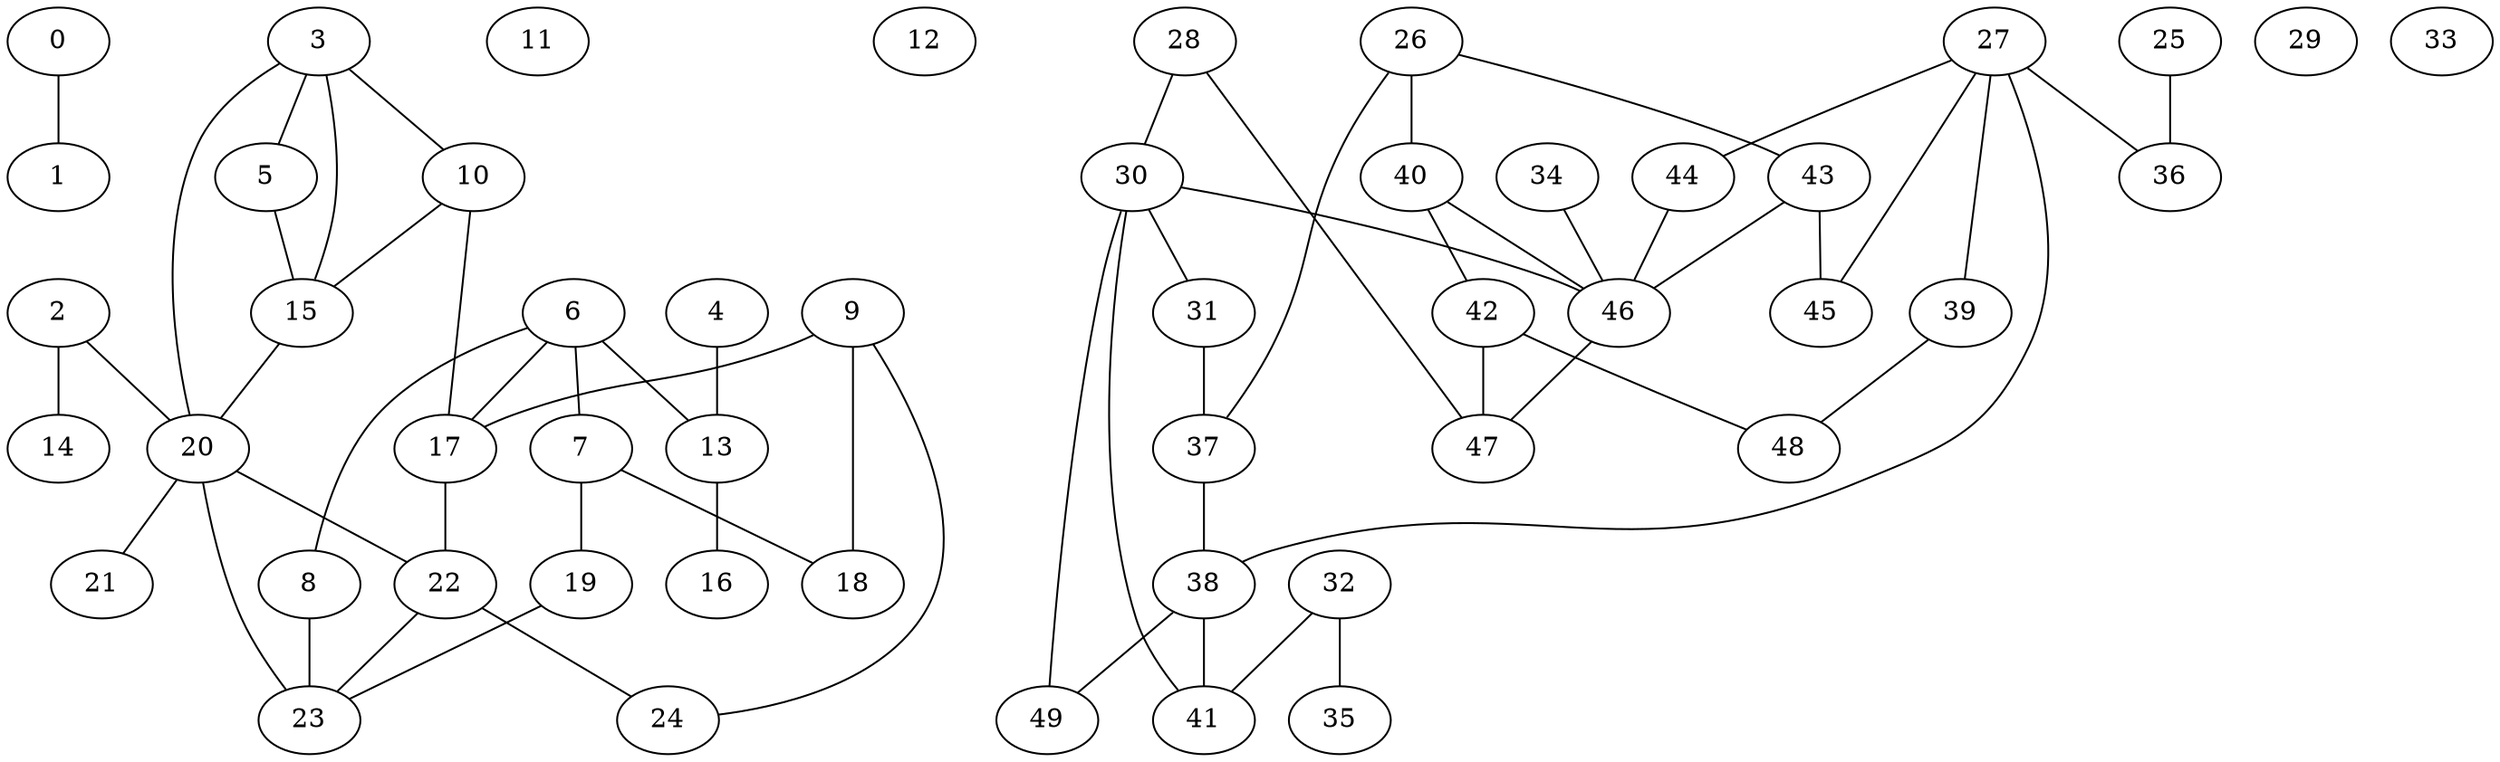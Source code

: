 strict graph {
0;
1;
2;
3;
4;
5;
6;
7;
8;
9;
10;
11;
12;
13;
14;
15;
16;
17;
18;
19;
20;
21;
22;
23;
24;
25;
26;
27;
28;
29;
30;
31;
32;
33;
34;
35;
36;
37;
38;
39;
40;
41;
42;
43;
44;
45;
46;
47;
48;
49;
0 -- 1 [weight=1];
2 -- 14 [weight=1];
2 -- 20 [weight=1];
3 -- 5 [weight=1];
3 -- 10 [weight=1];
3 -- 15 [weight=1];
3 -- 20 [weight=1];
4 -- 13 [weight=1];
5 -- 15 [weight=1];
6 -- 7 [weight=1];
6 -- 8 [weight=1];
6 -- 13 [weight=1];
6 -- 17 [weight=1];
7 -- 18 [weight=1];
7 -- 19 [weight=1];
8 -- 23 [weight=1];
9 -- 17 [weight=1];
9 -- 18 [weight=1];
9 -- 24 [weight=1];
10 -- 15 [weight=1];
10 -- 17 [weight=1];
13 -- 16 [weight=1];
15 -- 20 [weight=1];
17 -- 22 [weight=1];
19 -- 23 [weight=1];
20 -- 21 [weight=1];
20 -- 22 [weight=1];
20 -- 23 [weight=1];
22 -- 23 [weight=1];
22 -- 24 [weight=1];
25 -- 36 [weight=1];
26 -- 37 [weight=1];
26 -- 40 [weight=1];
26 -- 43 [weight=1];
27 -- 36 [weight=1];
27 -- 38 [weight=1];
27 -- 39 [weight=1];
27 -- 44 [weight=1];
27 -- 45 [weight=1];
28 -- 30 [weight=1];
28 -- 47 [weight=1];
30 -- 31 [weight=1];
30 -- 41 [weight=1];
30 -- 46 [weight=1];
30 -- 49 [weight=1];
31 -- 37 [weight=1];
32 -- 35 [weight=1];
32 -- 41 [weight=1];
34 -- 46 [weight=1];
37 -- 38 [weight=1];
38 -- 41 [weight=1];
38 -- 49 [weight=1];
39 -- 48 [weight=1];
40 -- 42 [weight=1];
40 -- 46 [weight=1];
42 -- 47 [weight=1];
42 -- 48 [weight=1];
43 -- 45 [weight=1];
43 -- 46 [weight=1];
44 -- 46 [weight=1];
46 -- 47 [weight=1];
}
